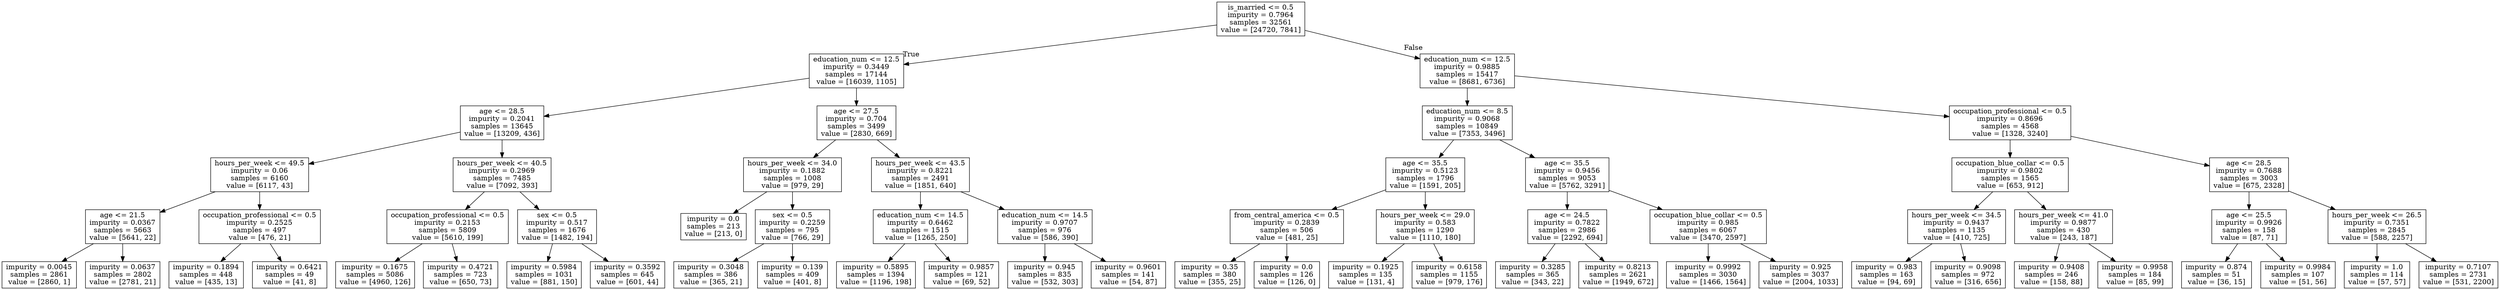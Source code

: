 digraph Tree {
node [shape=box] ;
0 [label="is_married <= 0.5\nimpurity = 0.7964\nsamples = 32561\nvalue = [24720, 7841]"] ;
1 [label="education_num <= 12.5\nimpurity = 0.3449\nsamples = 17144\nvalue = [16039, 1105]"] ;
0 -> 1 [labeldistance=2.5, labelangle=45, headlabel="True"] ;
2 [label="age <= 28.5\nimpurity = 0.2041\nsamples = 13645\nvalue = [13209, 436]"] ;
1 -> 2 ;
3 [label="hours_per_week <= 49.5\nimpurity = 0.06\nsamples = 6160\nvalue = [6117, 43]"] ;
2 -> 3 ;
4 [label="age <= 21.5\nimpurity = 0.0367\nsamples = 5663\nvalue = [5641, 22]"] ;
3 -> 4 ;
5 [label="impurity = 0.0045\nsamples = 2861\nvalue = [2860, 1]"] ;
4 -> 5 ;
6 [label="impurity = 0.0637\nsamples = 2802\nvalue = [2781, 21]"] ;
4 -> 6 ;
7 [label="occupation_professional <= 0.5\nimpurity = 0.2525\nsamples = 497\nvalue = [476, 21]"] ;
3 -> 7 ;
8 [label="impurity = 0.1894\nsamples = 448\nvalue = [435, 13]"] ;
7 -> 8 ;
9 [label="impurity = 0.6421\nsamples = 49\nvalue = [41, 8]"] ;
7 -> 9 ;
10 [label="hours_per_week <= 40.5\nimpurity = 0.2969\nsamples = 7485\nvalue = [7092, 393]"] ;
2 -> 10 ;
11 [label="occupation_professional <= 0.5\nimpurity = 0.2153\nsamples = 5809\nvalue = [5610, 199]"] ;
10 -> 11 ;
12 [label="impurity = 0.1675\nsamples = 5086\nvalue = [4960, 126]"] ;
11 -> 12 ;
13 [label="impurity = 0.4721\nsamples = 723\nvalue = [650, 73]"] ;
11 -> 13 ;
14 [label="sex <= 0.5\nimpurity = 0.517\nsamples = 1676\nvalue = [1482, 194]"] ;
10 -> 14 ;
15 [label="impurity = 0.5984\nsamples = 1031\nvalue = [881, 150]"] ;
14 -> 15 ;
16 [label="impurity = 0.3592\nsamples = 645\nvalue = [601, 44]"] ;
14 -> 16 ;
17 [label="age <= 27.5\nimpurity = 0.704\nsamples = 3499\nvalue = [2830, 669]"] ;
1 -> 17 ;
18 [label="hours_per_week <= 34.0\nimpurity = 0.1882\nsamples = 1008\nvalue = [979, 29]"] ;
17 -> 18 ;
19 [label="impurity = 0.0\nsamples = 213\nvalue = [213, 0]"] ;
18 -> 19 ;
20 [label="sex <= 0.5\nimpurity = 0.2259\nsamples = 795\nvalue = [766, 29]"] ;
18 -> 20 ;
21 [label="impurity = 0.3048\nsamples = 386\nvalue = [365, 21]"] ;
20 -> 21 ;
22 [label="impurity = 0.139\nsamples = 409\nvalue = [401, 8]"] ;
20 -> 22 ;
23 [label="hours_per_week <= 43.5\nimpurity = 0.8221\nsamples = 2491\nvalue = [1851, 640]"] ;
17 -> 23 ;
24 [label="education_num <= 14.5\nimpurity = 0.6462\nsamples = 1515\nvalue = [1265, 250]"] ;
23 -> 24 ;
25 [label="impurity = 0.5895\nsamples = 1394\nvalue = [1196, 198]"] ;
24 -> 25 ;
26 [label="impurity = 0.9857\nsamples = 121\nvalue = [69, 52]"] ;
24 -> 26 ;
27 [label="education_num <= 14.5\nimpurity = 0.9707\nsamples = 976\nvalue = [586, 390]"] ;
23 -> 27 ;
28 [label="impurity = 0.945\nsamples = 835\nvalue = [532, 303]"] ;
27 -> 28 ;
29 [label="impurity = 0.9601\nsamples = 141\nvalue = [54, 87]"] ;
27 -> 29 ;
30 [label="education_num <= 12.5\nimpurity = 0.9885\nsamples = 15417\nvalue = [8681, 6736]"] ;
0 -> 30 [labeldistance=2.5, labelangle=-45, headlabel="False"] ;
31 [label="education_num <= 8.5\nimpurity = 0.9068\nsamples = 10849\nvalue = [7353, 3496]"] ;
30 -> 31 ;
32 [label="age <= 35.5\nimpurity = 0.5123\nsamples = 1796\nvalue = [1591, 205]"] ;
31 -> 32 ;
33 [label="from_central_america <= 0.5\nimpurity = 0.2839\nsamples = 506\nvalue = [481, 25]"] ;
32 -> 33 ;
34 [label="impurity = 0.35\nsamples = 380\nvalue = [355, 25]"] ;
33 -> 34 ;
35 [label="impurity = 0.0\nsamples = 126\nvalue = [126, 0]"] ;
33 -> 35 ;
36 [label="hours_per_week <= 29.0\nimpurity = 0.583\nsamples = 1290\nvalue = [1110, 180]"] ;
32 -> 36 ;
37 [label="impurity = 0.1925\nsamples = 135\nvalue = [131, 4]"] ;
36 -> 37 ;
38 [label="impurity = 0.6158\nsamples = 1155\nvalue = [979, 176]"] ;
36 -> 38 ;
39 [label="age <= 35.5\nimpurity = 0.9456\nsamples = 9053\nvalue = [5762, 3291]"] ;
31 -> 39 ;
40 [label="age <= 24.5\nimpurity = 0.7822\nsamples = 2986\nvalue = [2292, 694]"] ;
39 -> 40 ;
41 [label="impurity = 0.3285\nsamples = 365\nvalue = [343, 22]"] ;
40 -> 41 ;
42 [label="impurity = 0.8213\nsamples = 2621\nvalue = [1949, 672]"] ;
40 -> 42 ;
43 [label="occupation_blue_collar <= 0.5\nimpurity = 0.985\nsamples = 6067\nvalue = [3470, 2597]"] ;
39 -> 43 ;
44 [label="impurity = 0.9992\nsamples = 3030\nvalue = [1466, 1564]"] ;
43 -> 44 ;
45 [label="impurity = 0.925\nsamples = 3037\nvalue = [2004, 1033]"] ;
43 -> 45 ;
46 [label="occupation_professional <= 0.5\nimpurity = 0.8696\nsamples = 4568\nvalue = [1328, 3240]"] ;
30 -> 46 ;
47 [label="occupation_blue_collar <= 0.5\nimpurity = 0.9802\nsamples = 1565\nvalue = [653, 912]"] ;
46 -> 47 ;
48 [label="hours_per_week <= 34.5\nimpurity = 0.9437\nsamples = 1135\nvalue = [410, 725]"] ;
47 -> 48 ;
49 [label="impurity = 0.983\nsamples = 163\nvalue = [94, 69]"] ;
48 -> 49 ;
50 [label="impurity = 0.9098\nsamples = 972\nvalue = [316, 656]"] ;
48 -> 50 ;
51 [label="hours_per_week <= 41.0\nimpurity = 0.9877\nsamples = 430\nvalue = [243, 187]"] ;
47 -> 51 ;
52 [label="impurity = 0.9408\nsamples = 246\nvalue = [158, 88]"] ;
51 -> 52 ;
53 [label="impurity = 0.9958\nsamples = 184\nvalue = [85, 99]"] ;
51 -> 53 ;
54 [label="age <= 28.5\nimpurity = 0.7688\nsamples = 3003\nvalue = [675, 2328]"] ;
46 -> 54 ;
55 [label="age <= 25.5\nimpurity = 0.9926\nsamples = 158\nvalue = [87, 71]"] ;
54 -> 55 ;
56 [label="impurity = 0.874\nsamples = 51\nvalue = [36, 15]"] ;
55 -> 56 ;
57 [label="impurity = 0.9984\nsamples = 107\nvalue = [51, 56]"] ;
55 -> 57 ;
58 [label="hours_per_week <= 26.5\nimpurity = 0.7351\nsamples = 2845\nvalue = [588, 2257]"] ;
54 -> 58 ;
59 [label="impurity = 1.0\nsamples = 114\nvalue = [57, 57]"] ;
58 -> 59 ;
60 [label="impurity = 0.7107\nsamples = 2731\nvalue = [531, 2200]"] ;
58 -> 60 ;
}